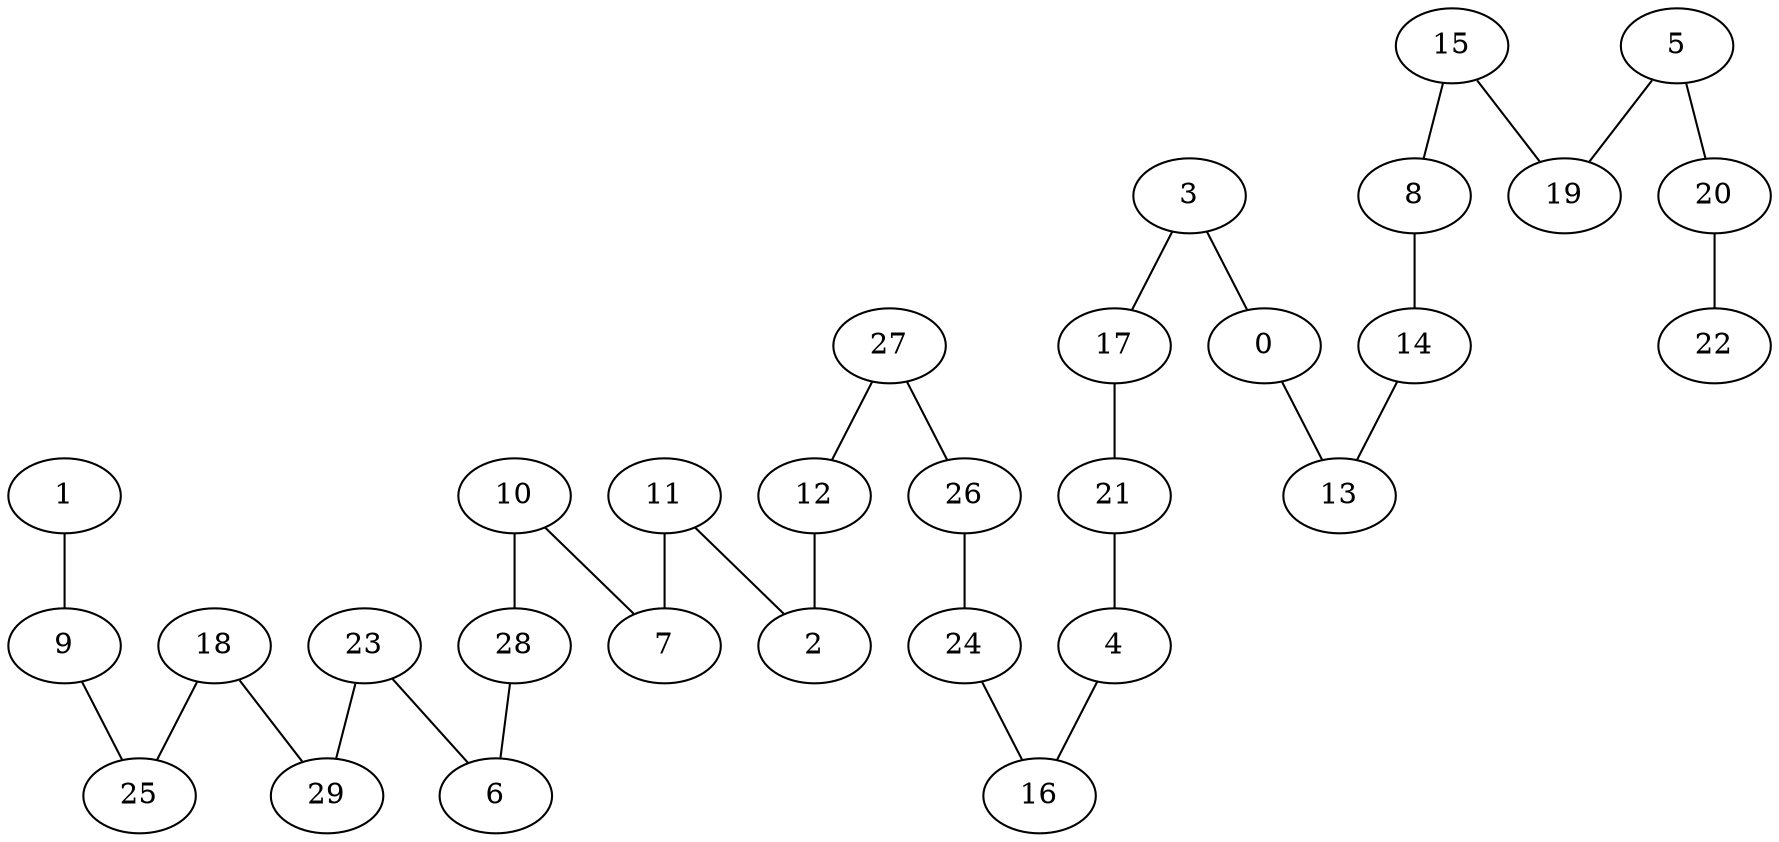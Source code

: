strict graph G {
1;
9;
25;
18;
29;
23;
6;
28;
10;
7;
11;
2;
12;
27;
26;
24;
16;
4;
21;
17;
3;
0;
13;
14;
8;
15;
19;
5;
20;
22;
27 -- 12;
18 -- 25;
1 -- 9;
9 -- 25;
23 -- 6;
23 -- 29;
10 -- 28;
10 -- 7;
11 -- 2;
27 -- 26;
26 -- 24;
21 -- 4;
17 -- 21;
28 -- 6;
3 -- 17;
0 -- 13;
12 -- 2;
18 -- 29;
5 -- 20;
24 -- 16;
11 -- 7;
15 -- 19;
4 -- 16;
3 -- 0;
5 -- 19;
8 -- 14;
15 -- 8;
20 -- 22;
14 -- 13;
}
